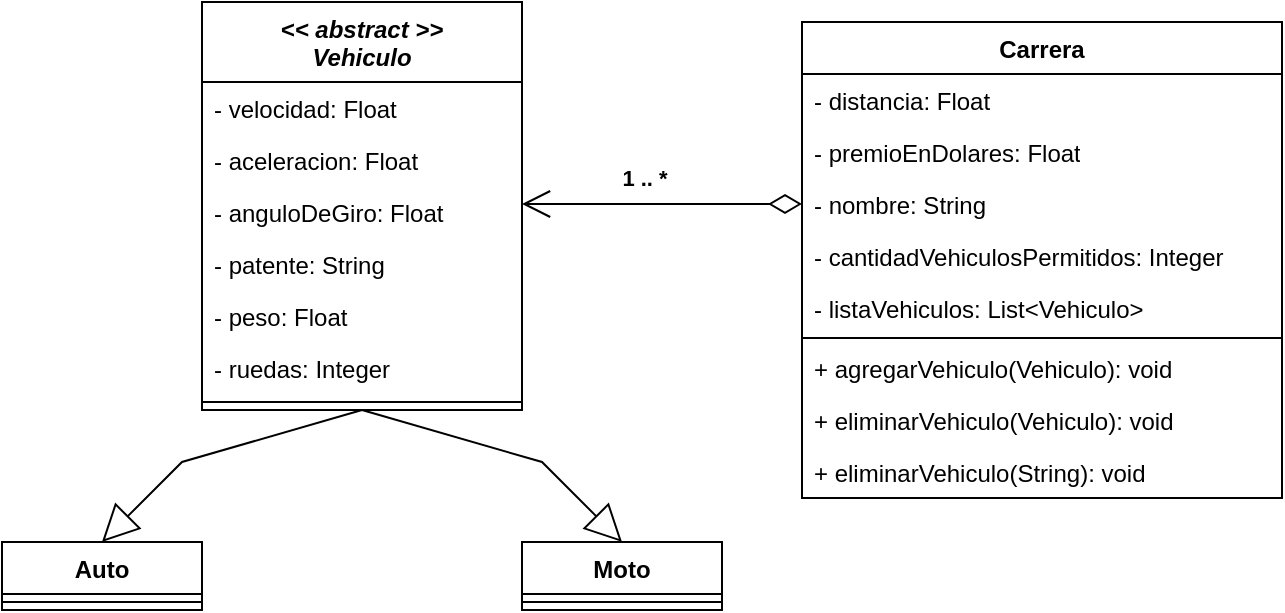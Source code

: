 <mxfile version="26.1.0">
  <diagram id="C5RBs43oDa-KdzZeNtuy" name="Page-1">
    <mxGraphModel dx="1006" dy="587" grid="1" gridSize="10" guides="1" tooltips="1" connect="1" arrows="1" fold="1" page="1" pageScale="1" pageWidth="827" pageHeight="1169" math="0" shadow="0">
      <root>
        <mxCell id="WIyWlLk6GJQsqaUBKTNV-0" />
        <mxCell id="WIyWlLk6GJQsqaUBKTNV-1" parent="WIyWlLk6GJQsqaUBKTNV-0" />
        <mxCell id="zkfFHV4jXpPFQw0GAbJ--0" value="&lt;&lt; abstract &gt;&gt;&#xa;Vehiculo" style="swimlane;fontStyle=3;align=center;verticalAlign=top;childLayout=stackLayout;horizontal=1;startSize=40;horizontalStack=0;resizeParent=1;resizeLast=0;collapsible=1;marginBottom=0;rounded=0;shadow=0;strokeWidth=1;" parent="WIyWlLk6GJQsqaUBKTNV-1" vertex="1">
          <mxGeometry x="240" y="210" width="160" height="204" as="geometry">
            <mxRectangle x="220" y="120" width="160" height="26" as="alternateBounds" />
          </mxGeometry>
        </mxCell>
        <mxCell id="TT5KnXcupjvuqfzOa9hg-0" value="- velocidad: Float" style="text;align=left;verticalAlign=top;spacingLeft=4;spacingRight=4;overflow=hidden;rotatable=0;points=[[0,0.5],[1,0.5]];portConstraint=eastwest;" vertex="1" parent="zkfFHV4jXpPFQw0GAbJ--0">
          <mxGeometry y="40" width="160" height="26" as="geometry" />
        </mxCell>
        <mxCell id="TT5KnXcupjvuqfzOa9hg-2" value="- aceleracion: Float" style="text;align=left;verticalAlign=top;spacingLeft=4;spacingRight=4;overflow=hidden;rotatable=0;points=[[0,0.5],[1,0.5]];portConstraint=eastwest;" vertex="1" parent="zkfFHV4jXpPFQw0GAbJ--0">
          <mxGeometry y="66" width="160" height="26" as="geometry" />
        </mxCell>
        <mxCell id="TT5KnXcupjvuqfzOa9hg-3" value="- anguloDeGiro: Float" style="text;align=left;verticalAlign=top;spacingLeft=4;spacingRight=4;overflow=hidden;rotatable=0;points=[[0,0.5],[1,0.5]];portConstraint=eastwest;" vertex="1" parent="zkfFHV4jXpPFQw0GAbJ--0">
          <mxGeometry y="92" width="160" height="26" as="geometry" />
        </mxCell>
        <mxCell id="TT5KnXcupjvuqfzOa9hg-4" value="- patente: String" style="text;align=left;verticalAlign=top;spacingLeft=4;spacingRight=4;overflow=hidden;rotatable=0;points=[[0,0.5],[1,0.5]];portConstraint=eastwest;" vertex="1" parent="zkfFHV4jXpPFQw0GAbJ--0">
          <mxGeometry y="118" width="160" height="26" as="geometry" />
        </mxCell>
        <mxCell id="TT5KnXcupjvuqfzOa9hg-5" value="- peso: Float" style="text;align=left;verticalAlign=top;spacingLeft=4;spacingRight=4;overflow=hidden;rotatable=0;points=[[0,0.5],[1,0.5]];portConstraint=eastwest;" vertex="1" parent="zkfFHV4jXpPFQw0GAbJ--0">
          <mxGeometry y="144" width="160" height="26" as="geometry" />
        </mxCell>
        <mxCell id="TT5KnXcupjvuqfzOa9hg-6" value="- ruedas: Integer" style="text;align=left;verticalAlign=top;spacingLeft=4;spacingRight=4;overflow=hidden;rotatable=0;points=[[0,0.5],[1,0.5]];portConstraint=eastwest;" vertex="1" parent="zkfFHV4jXpPFQw0GAbJ--0">
          <mxGeometry y="170" width="160" height="26" as="geometry" />
        </mxCell>
        <mxCell id="zkfFHV4jXpPFQw0GAbJ--4" value="" style="line;html=1;strokeWidth=1;align=left;verticalAlign=middle;spacingTop=-1;spacingLeft=3;spacingRight=3;rotatable=0;labelPosition=right;points=[];portConstraint=eastwest;" parent="zkfFHV4jXpPFQw0GAbJ--0" vertex="1">
          <mxGeometry y="196" width="160" height="8" as="geometry" />
        </mxCell>
        <mxCell id="TT5KnXcupjvuqfzOa9hg-11" value="Carrera" style="swimlane;fontStyle=1;align=center;verticalAlign=top;childLayout=stackLayout;horizontal=1;startSize=26;horizontalStack=0;resizeParent=1;resizeParentMax=0;resizeLast=0;collapsible=1;marginBottom=0;whiteSpace=wrap;html=1;" vertex="1" parent="WIyWlLk6GJQsqaUBKTNV-1">
          <mxGeometry x="540" y="220" width="240" height="238" as="geometry" />
        </mxCell>
        <mxCell id="TT5KnXcupjvuqfzOa9hg-12" value="- distancia: Float" style="text;strokeColor=none;fillColor=none;align=left;verticalAlign=top;spacingLeft=4;spacingRight=4;overflow=hidden;rotatable=0;points=[[0,0.5],[1,0.5]];portConstraint=eastwest;whiteSpace=wrap;html=1;" vertex="1" parent="TT5KnXcupjvuqfzOa9hg-11">
          <mxGeometry y="26" width="240" height="26" as="geometry" />
        </mxCell>
        <mxCell id="TT5KnXcupjvuqfzOa9hg-15" value="- premioEnDolares: Float" style="text;strokeColor=none;fillColor=none;align=left;verticalAlign=top;spacingLeft=4;spacingRight=4;overflow=hidden;rotatable=0;points=[[0,0.5],[1,0.5]];portConstraint=eastwest;whiteSpace=wrap;html=1;" vertex="1" parent="TT5KnXcupjvuqfzOa9hg-11">
          <mxGeometry y="52" width="240" height="26" as="geometry" />
        </mxCell>
        <mxCell id="TT5KnXcupjvuqfzOa9hg-16" value="- nombre: String" style="text;strokeColor=none;fillColor=none;align=left;verticalAlign=top;spacingLeft=4;spacingRight=4;overflow=hidden;rotatable=0;points=[[0,0.5],[1,0.5]];portConstraint=eastwest;whiteSpace=wrap;html=1;" vertex="1" parent="TT5KnXcupjvuqfzOa9hg-11">
          <mxGeometry y="78" width="240" height="26" as="geometry" />
        </mxCell>
        <mxCell id="TT5KnXcupjvuqfzOa9hg-17" value="- cantidadVehiculosPermitidos: Integer" style="text;strokeColor=none;fillColor=none;align=left;verticalAlign=top;spacingLeft=4;spacingRight=4;overflow=hidden;rotatable=0;points=[[0,0.5],[1,0.5]];portConstraint=eastwest;whiteSpace=wrap;html=1;" vertex="1" parent="TT5KnXcupjvuqfzOa9hg-11">
          <mxGeometry y="104" width="240" height="26" as="geometry" />
        </mxCell>
        <mxCell id="TT5KnXcupjvuqfzOa9hg-18" value="- listaVehiculos: List&amp;lt;Vehiculo&amp;gt;" style="text;strokeColor=none;fillColor=none;align=left;verticalAlign=top;spacingLeft=4;spacingRight=4;overflow=hidden;rotatable=0;points=[[0,0.5],[1,0.5]];portConstraint=eastwest;whiteSpace=wrap;html=1;" vertex="1" parent="TT5KnXcupjvuqfzOa9hg-11">
          <mxGeometry y="130" width="240" height="26" as="geometry" />
        </mxCell>
        <mxCell id="TT5KnXcupjvuqfzOa9hg-13" value="" style="line;strokeWidth=1;fillColor=none;align=left;verticalAlign=middle;spacingTop=-1;spacingLeft=3;spacingRight=3;rotatable=0;labelPosition=right;points=[];portConstraint=eastwest;strokeColor=inherit;" vertex="1" parent="TT5KnXcupjvuqfzOa9hg-11">
          <mxGeometry y="156" width="240" height="4" as="geometry" />
        </mxCell>
        <mxCell id="TT5KnXcupjvuqfzOa9hg-36" value="+ agregarVehiculo(Vehiculo): void" style="text;strokeColor=none;fillColor=none;align=left;verticalAlign=top;spacingLeft=4;spacingRight=4;overflow=hidden;rotatable=0;points=[[0,0.5],[1,0.5]];portConstraint=eastwest;whiteSpace=wrap;html=1;" vertex="1" parent="TT5KnXcupjvuqfzOa9hg-11">
          <mxGeometry y="160" width="240" height="26" as="geometry" />
        </mxCell>
        <mxCell id="TT5KnXcupjvuqfzOa9hg-38" value="+ eliminarVehiculo(Vehiculo): void" style="text;strokeColor=none;fillColor=none;align=left;verticalAlign=top;spacingLeft=4;spacingRight=4;overflow=hidden;rotatable=0;points=[[0,0.5],[1,0.5]];portConstraint=eastwest;whiteSpace=wrap;html=1;" vertex="1" parent="TT5KnXcupjvuqfzOa9hg-11">
          <mxGeometry y="186" width="240" height="26" as="geometry" />
        </mxCell>
        <mxCell id="TT5KnXcupjvuqfzOa9hg-39" value="+ eliminarVehiculo(String): void" style="text;strokeColor=none;fillColor=none;align=left;verticalAlign=top;spacingLeft=4;spacingRight=4;overflow=hidden;rotatable=0;points=[[0,0.5],[1,0.5]];portConstraint=eastwest;whiteSpace=wrap;html=1;" vertex="1" parent="TT5KnXcupjvuqfzOa9hg-11">
          <mxGeometry y="212" width="240" height="26" as="geometry" />
        </mxCell>
        <mxCell id="TT5KnXcupjvuqfzOa9hg-20" value="" style="endArrow=open;html=1;endSize=12;startArrow=diamondThin;startSize=14;startFill=0;edgeStyle=orthogonalEdgeStyle;align=left;verticalAlign=bottom;rounded=0;exitX=0;exitY=0.5;exitDx=0;exitDy=0;" edge="1" parent="WIyWlLk6GJQsqaUBKTNV-1" source="TT5KnXcupjvuqfzOa9hg-16">
          <mxGeometry x="-0.875" y="-11" relative="1" as="geometry">
            <mxPoint x="540" y="290" as="sourcePoint" />
            <mxPoint x="400" y="311" as="targetPoint" />
            <mxPoint as="offset" />
          </mxGeometry>
        </mxCell>
        <mxCell id="TT5KnXcupjvuqfzOa9hg-21" value="&lt;b&gt;1 .. *&lt;/b&gt;" style="edgeLabel;html=1;align=center;verticalAlign=middle;resizable=0;points=[];" vertex="1" connectable="0" parent="TT5KnXcupjvuqfzOa9hg-20">
          <mxGeometry x="-0.887" y="-20" relative="1" as="geometry">
            <mxPoint x="-71" y="7" as="offset" />
          </mxGeometry>
        </mxCell>
        <mxCell id="TT5KnXcupjvuqfzOa9hg-22" value="Auto" style="swimlane;fontStyle=1;align=center;verticalAlign=top;childLayout=stackLayout;horizontal=1;startSize=26;horizontalStack=0;resizeParent=1;resizeParentMax=0;resizeLast=0;collapsible=1;marginBottom=0;whiteSpace=wrap;html=1;" vertex="1" parent="WIyWlLk6GJQsqaUBKTNV-1">
          <mxGeometry x="140" y="480" width="100" height="34" as="geometry" />
        </mxCell>
        <mxCell id="TT5KnXcupjvuqfzOa9hg-28" value="" style="line;strokeWidth=1;fillColor=none;align=left;verticalAlign=middle;spacingTop=-1;spacingLeft=3;spacingRight=3;rotatable=0;labelPosition=right;points=[];portConstraint=eastwest;strokeColor=inherit;" vertex="1" parent="TT5KnXcupjvuqfzOa9hg-22">
          <mxGeometry y="26" width="100" height="8" as="geometry" />
        </mxCell>
        <mxCell id="TT5KnXcupjvuqfzOa9hg-29" value="Moto" style="swimlane;fontStyle=1;align=center;verticalAlign=top;childLayout=stackLayout;horizontal=1;startSize=26;horizontalStack=0;resizeParent=1;resizeParentMax=0;resizeLast=0;collapsible=1;marginBottom=0;whiteSpace=wrap;html=1;" vertex="1" parent="WIyWlLk6GJQsqaUBKTNV-1">
          <mxGeometry x="400" y="480" width="100" height="34" as="geometry" />
        </mxCell>
        <mxCell id="TT5KnXcupjvuqfzOa9hg-30" value="" style="line;strokeWidth=1;fillColor=none;align=left;verticalAlign=middle;spacingTop=-1;spacingLeft=3;spacingRight=3;rotatable=0;labelPosition=right;points=[];portConstraint=eastwest;strokeColor=inherit;" vertex="1" parent="TT5KnXcupjvuqfzOa9hg-29">
          <mxGeometry y="26" width="100" height="8" as="geometry" />
        </mxCell>
        <mxCell id="TT5KnXcupjvuqfzOa9hg-31" value="" style="endArrow=block;endSize=16;endFill=0;html=1;rounded=0;exitX=0.5;exitY=1;exitDx=0;exitDy=0;entryX=0.5;entryY=0;entryDx=0;entryDy=0;" edge="1" parent="WIyWlLk6GJQsqaUBKTNV-1" source="zkfFHV4jXpPFQw0GAbJ--0" target="TT5KnXcupjvuqfzOa9hg-22">
          <mxGeometry width="160" relative="1" as="geometry">
            <mxPoint x="540" y="300" as="sourcePoint" />
            <mxPoint x="700" y="300" as="targetPoint" />
            <Array as="points">
              <mxPoint x="230" y="440" />
            </Array>
          </mxGeometry>
        </mxCell>
        <mxCell id="TT5KnXcupjvuqfzOa9hg-32" value="" style="endArrow=block;endSize=16;endFill=0;html=1;rounded=0;exitX=0.5;exitY=1;exitDx=0;exitDy=0;entryX=0.5;entryY=0;entryDx=0;entryDy=0;" edge="1" parent="WIyWlLk6GJQsqaUBKTNV-1" source="zkfFHV4jXpPFQw0GAbJ--0" target="TT5KnXcupjvuqfzOa9hg-29">
          <mxGeometry width="160" relative="1" as="geometry">
            <mxPoint x="540" y="300" as="sourcePoint" />
            <mxPoint x="700" y="300" as="targetPoint" />
            <Array as="points">
              <mxPoint x="410" y="440" />
            </Array>
          </mxGeometry>
        </mxCell>
      </root>
    </mxGraphModel>
  </diagram>
</mxfile>
